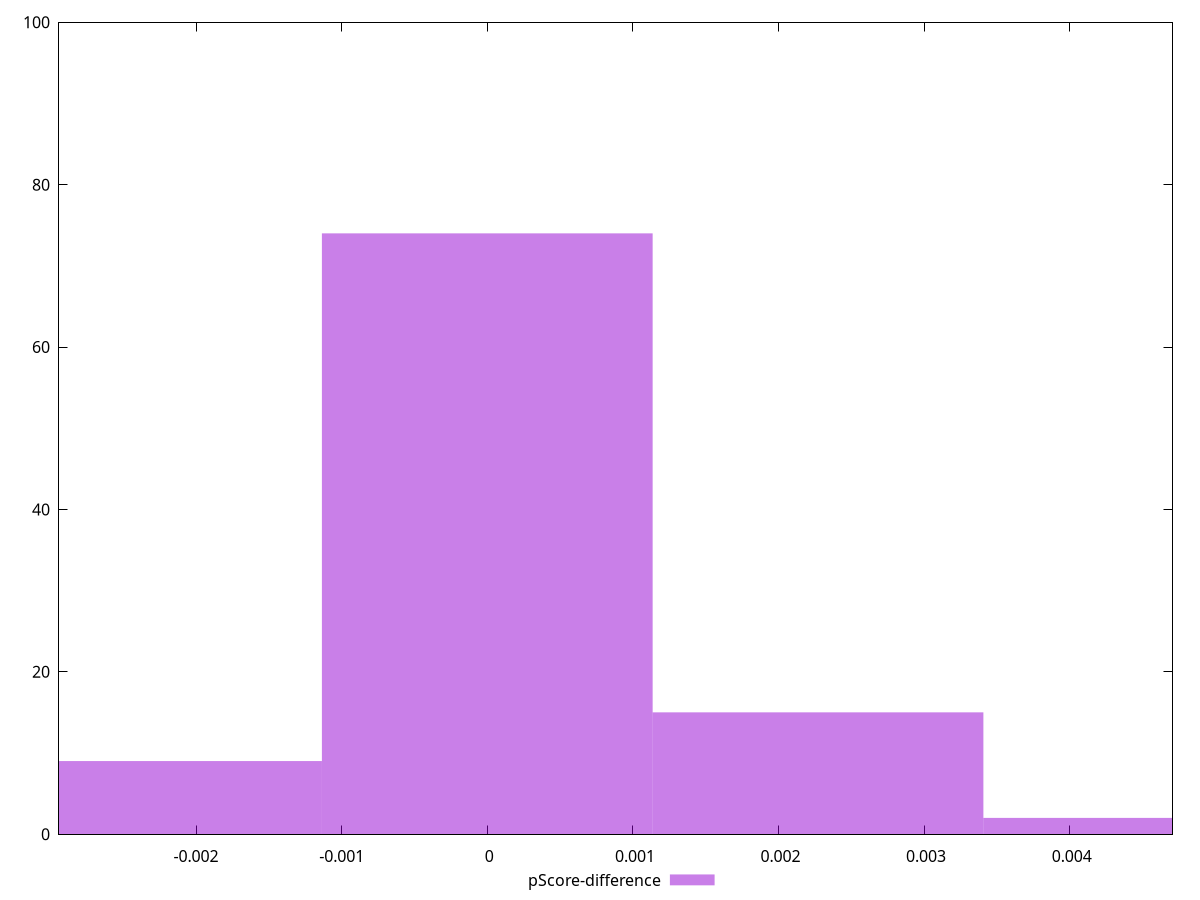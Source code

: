 reset

$pScoreDifference <<EOF
0.004542856593968514 2
0.002271428296984257 15
0 74
-0.002271428296984257 9
EOF

set key outside below
set boxwidth 0.002271428296984257
set xrange [-0.002941176470588225:0.004705882352941171]
set yrange [0:100]
set trange [0:100]
set style fill transparent solid 0.5 noborder
set terminal svg size 640, 490 enhanced background rgb 'white'
set output "report_00019_2021-02-10T18-14-37.922Z//uses-text-compression/samples/pages+cached+noadtech+nomedia+nocss/pScore-difference/histogram.svg"

plot $pScoreDifference title "pScore-difference" with boxes

reset
